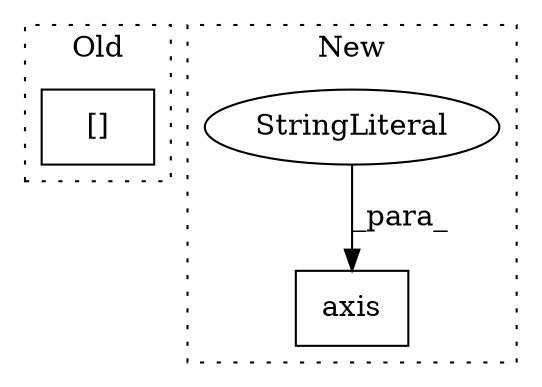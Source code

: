 digraph G {
subgraph cluster0 {
1 [label="[]" a="2" s="770,774" l="3,1" shape="box"];
label = "Old";
style="dotted";
}
subgraph cluster1 {
2 [label="axis" a="32" s="1233,1243" l="5,1" shape="box"];
3 [label="StringLiteral" a="45" s="1238" l="5" shape="ellipse"];
label = "New";
style="dotted";
}
3 -> 2 [label="_para_"];
}